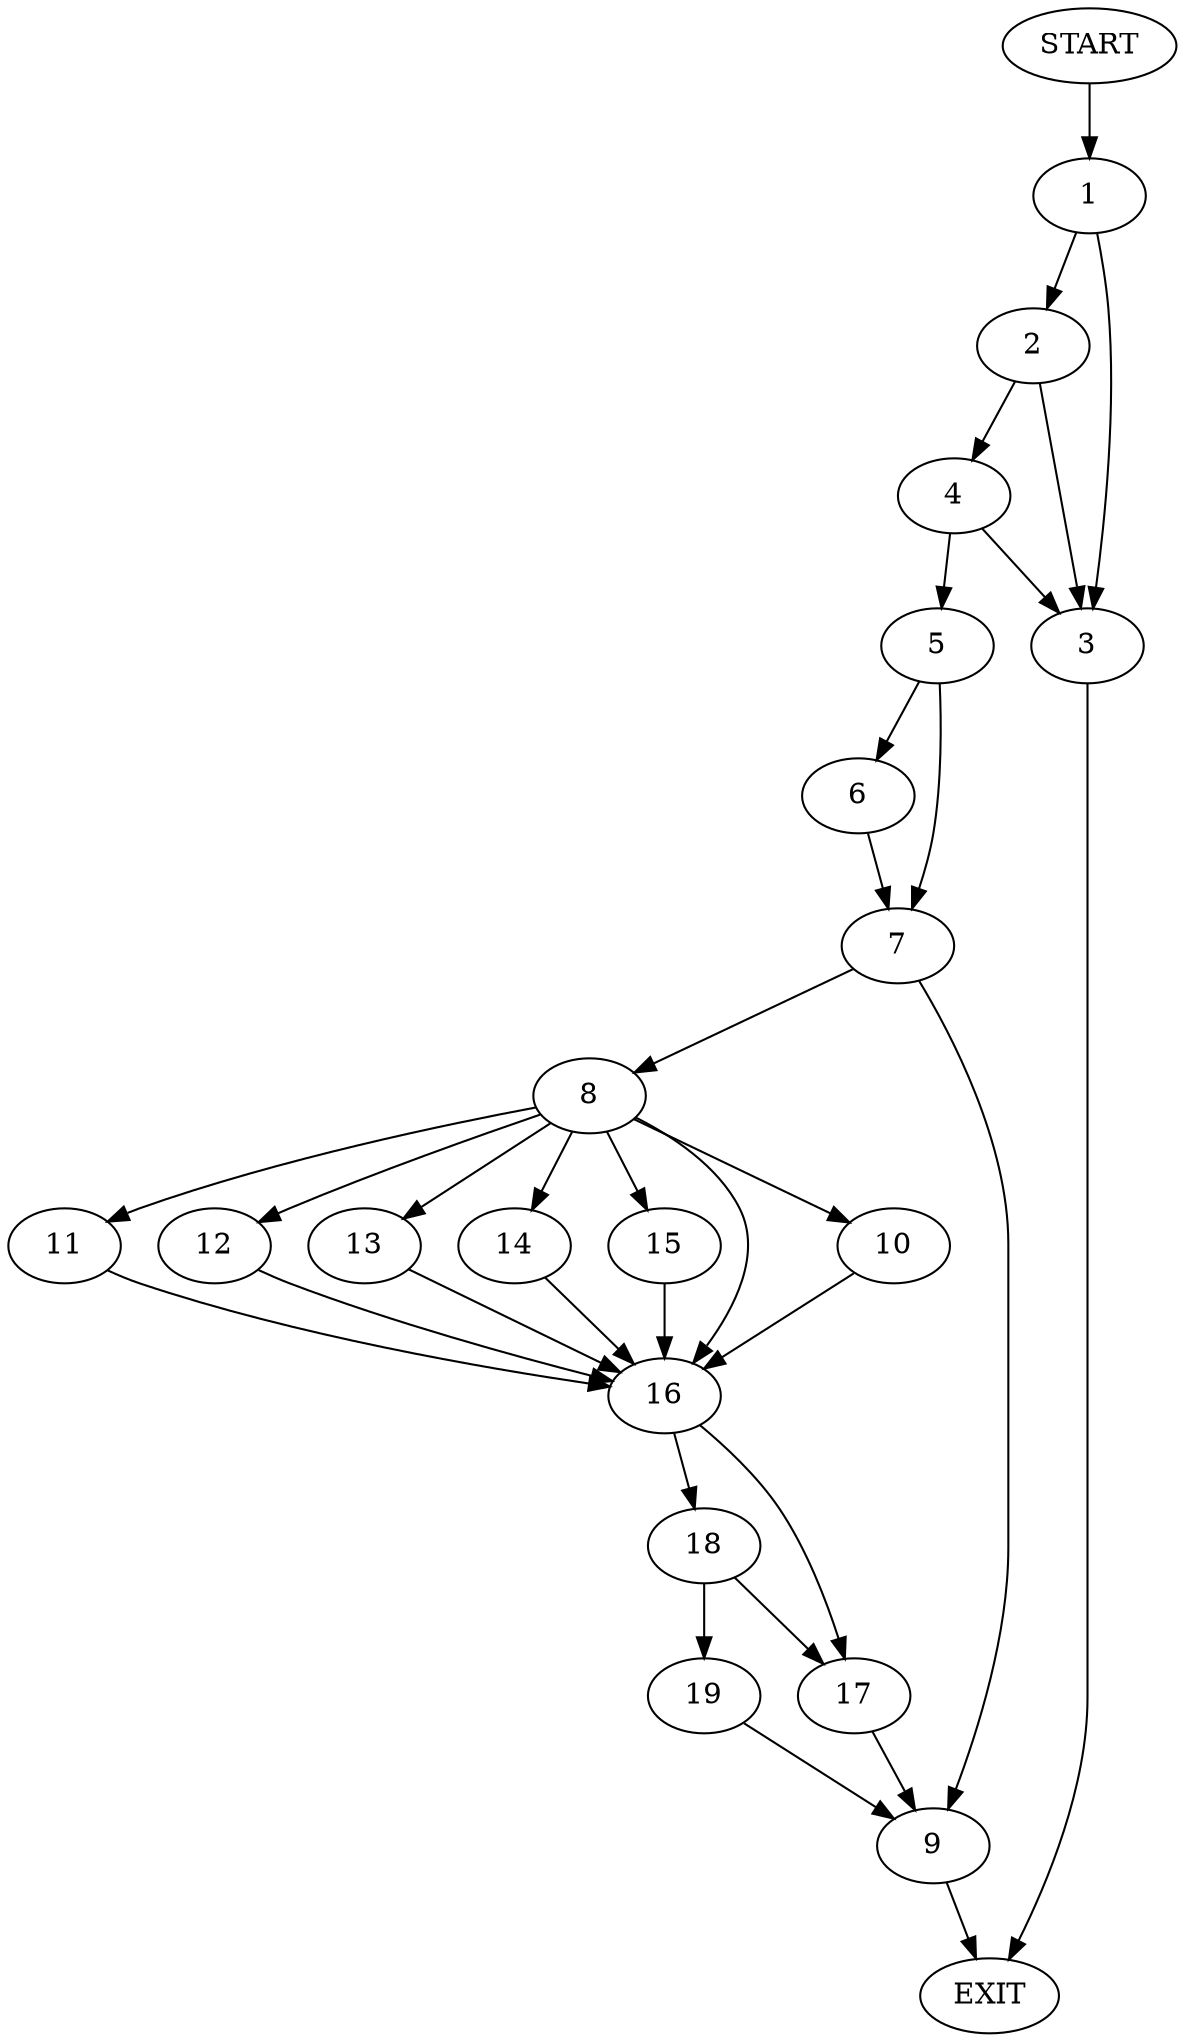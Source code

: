 digraph {
0 [label="START"]
20 [label="EXIT"]
0 -> 1
1 -> 2
1 -> 3
2 -> 4
2 -> 3
3 -> 20
4 -> 5
4 -> 3
5 -> 6
5 -> 7
7 -> 8
7 -> 9
6 -> 7
8 -> 10
8 -> 11
8 -> 12
8 -> 13
8 -> 14
8 -> 15
8 -> 16
9 -> 20
13 -> 16
15 -> 16
10 -> 16
14 -> 16
16 -> 17
16 -> 18
12 -> 16
11 -> 16
17 -> 9
18 -> 19
18 -> 17
19 -> 9
}
